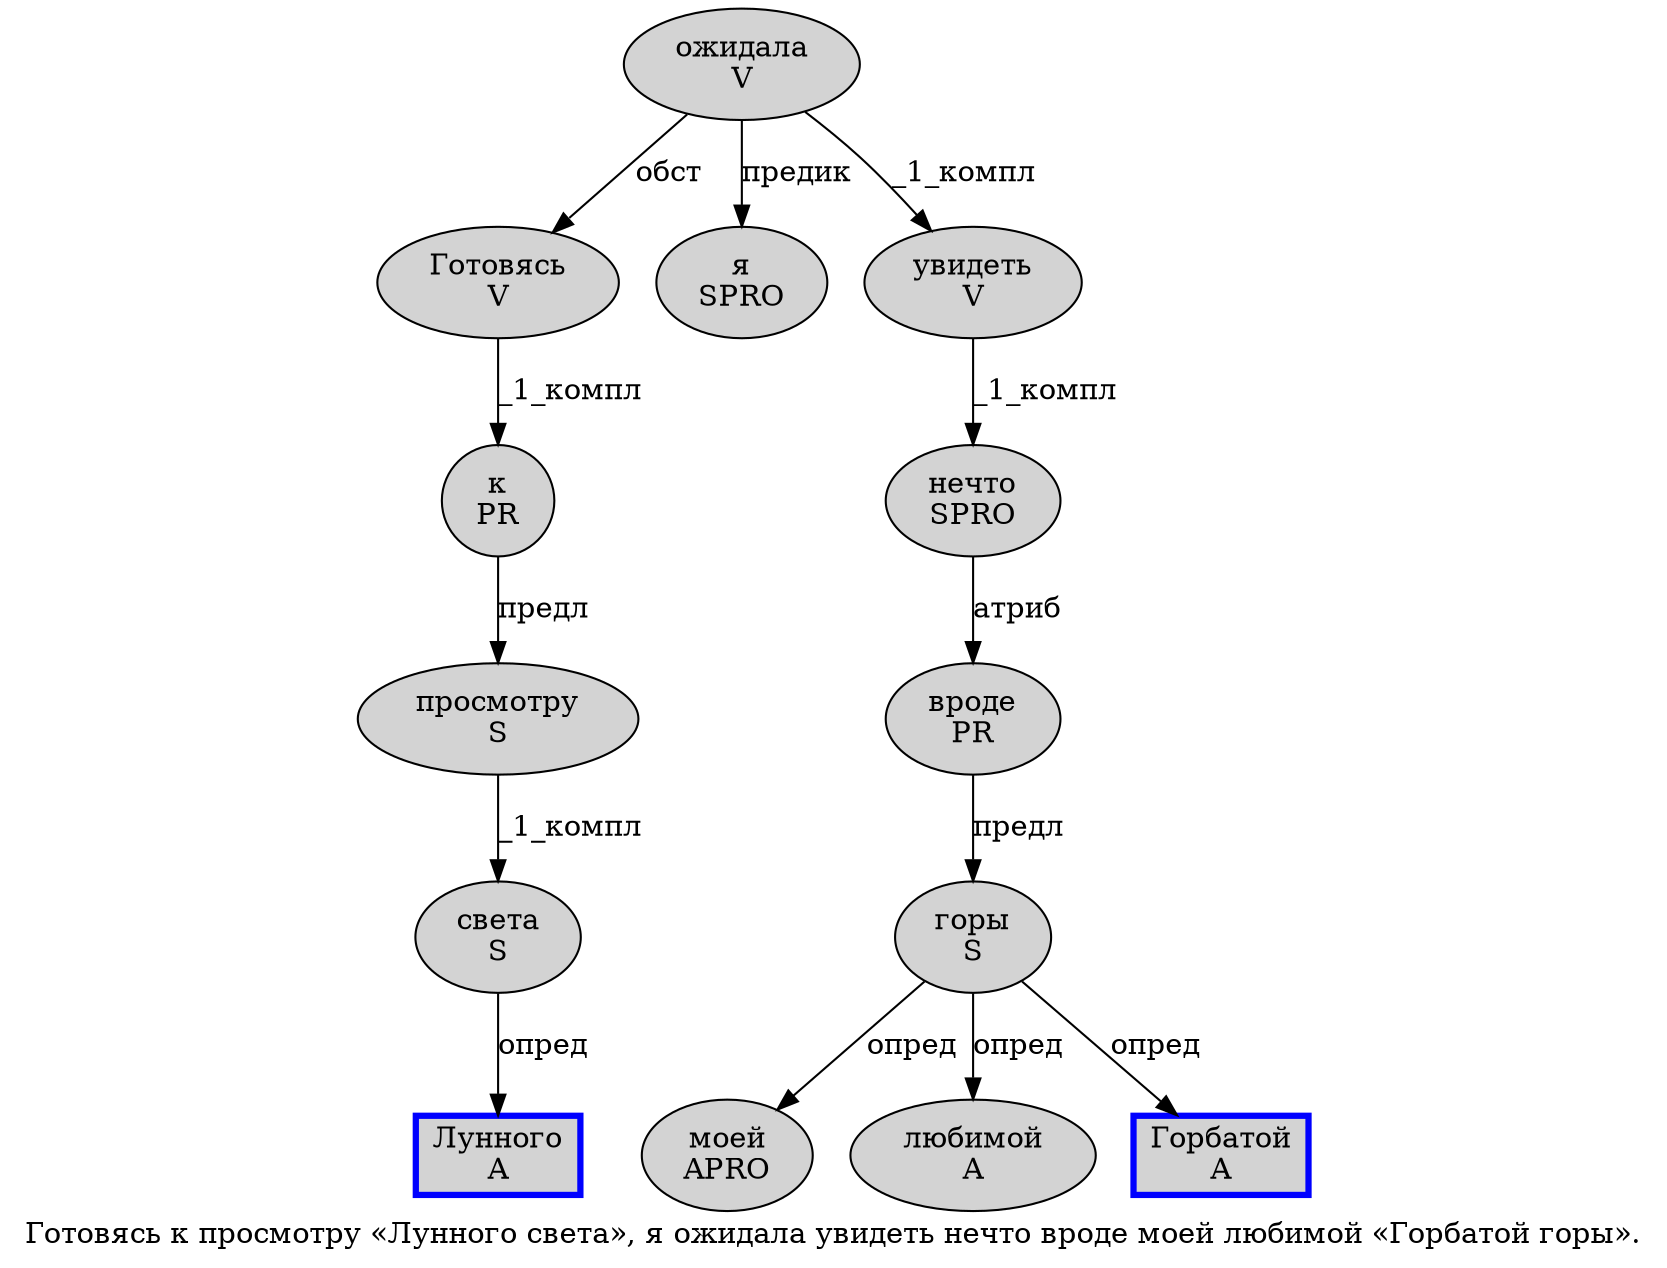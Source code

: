 digraph SENTENCE_4143 {
	graph [label="Готовясь к просмотру «Лунного света», я ожидала увидеть нечто вроде моей любимой «Горбатой горы»."]
	node [style=filled]
		0 [label="Готовясь
V" color="" fillcolor=lightgray penwidth=1 shape=ellipse]
		1 [label="к
PR" color="" fillcolor=lightgray penwidth=1 shape=ellipse]
		2 [label="просмотру
S" color="" fillcolor=lightgray penwidth=1 shape=ellipse]
		4 [label="Лунного
A" color=blue fillcolor=lightgray penwidth=3 shape=box]
		5 [label="света
S" color="" fillcolor=lightgray penwidth=1 shape=ellipse]
		8 [label="я
SPRO" color="" fillcolor=lightgray penwidth=1 shape=ellipse]
		9 [label="ожидала
V" color="" fillcolor=lightgray penwidth=1 shape=ellipse]
		10 [label="увидеть
V" color="" fillcolor=lightgray penwidth=1 shape=ellipse]
		11 [label="нечто
SPRO" color="" fillcolor=lightgray penwidth=1 shape=ellipse]
		12 [label="вроде
PR" color="" fillcolor=lightgray penwidth=1 shape=ellipse]
		13 [label="моей
APRO" color="" fillcolor=lightgray penwidth=1 shape=ellipse]
		14 [label="любимой
A" color="" fillcolor=lightgray penwidth=1 shape=ellipse]
		16 [label="Горбатой
A" color=blue fillcolor=lightgray penwidth=3 shape=box]
		17 [label="горы
S" color="" fillcolor=lightgray penwidth=1 shape=ellipse]
			12 -> 17 [label="предл"]
			11 -> 12 [label="атриб"]
			5 -> 4 [label="опред"]
			10 -> 11 [label="_1_компл"]
			2 -> 5 [label="_1_компл"]
			1 -> 2 [label="предл"]
			9 -> 0 [label="обст"]
			9 -> 8 [label="предик"]
			9 -> 10 [label="_1_компл"]
			17 -> 13 [label="опред"]
			17 -> 14 [label="опред"]
			17 -> 16 [label="опред"]
			0 -> 1 [label="_1_компл"]
}
